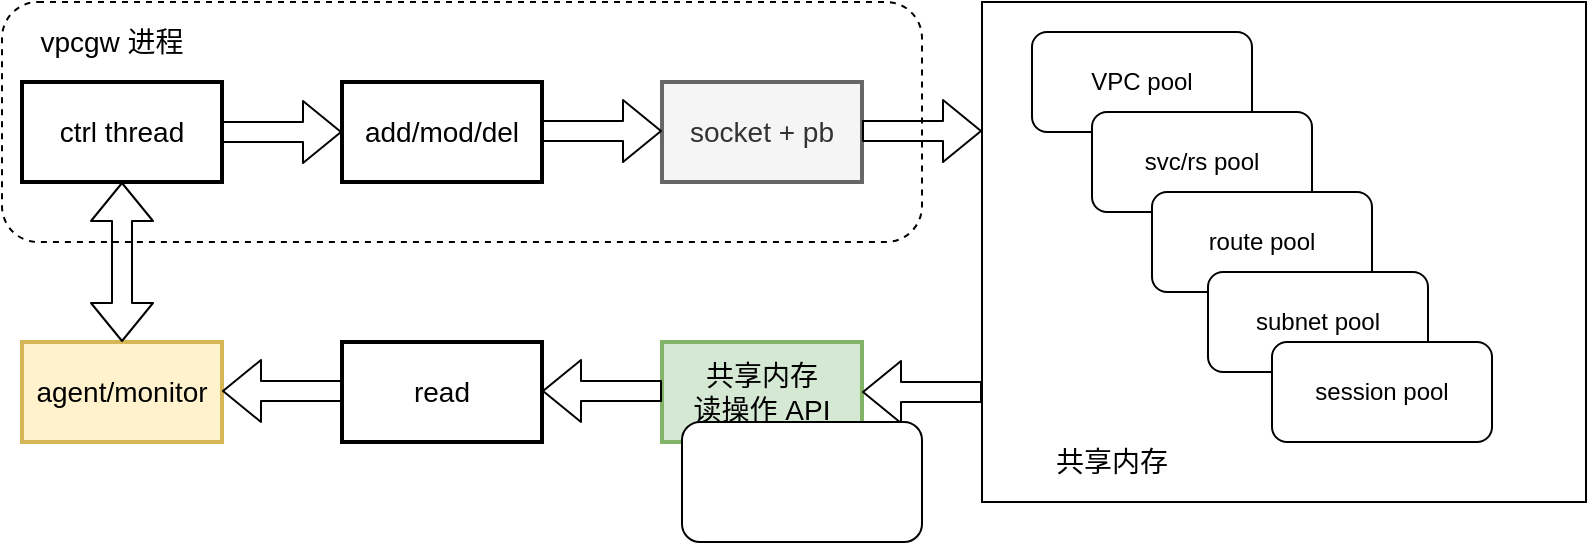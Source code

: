 <mxfile version="14.7.9" type="github">
  <diagram id="LMcJHpCCUInso4aBV7Xp" name="Page-1">
    <mxGraphModel dx="1298" dy="777" grid="1" gridSize="10" guides="1" tooltips="1" connect="1" arrows="1" fold="1" page="1" pageScale="1" pageWidth="850" pageHeight="1100" math="0" shadow="0">
      <root>
        <mxCell id="0" />
        <mxCell id="1" parent="0" />
        <mxCell id="QEVpTL4BTuPDg7btB4Uk-4" value="" style="rounded=1;whiteSpace=wrap;html=1;dashed=1;" vertex="1" parent="1">
          <mxGeometry x="20" y="320" width="460" height="120" as="geometry" />
        </mxCell>
        <mxCell id="wZGf2hzwfSQ06RNssQC4-3" value="" style="rounded=0;whiteSpace=wrap;html=1;" parent="1" vertex="1">
          <mxGeometry x="510" y="320" width="302" height="250" as="geometry" />
        </mxCell>
        <mxCell id="wZGf2hzwfSQ06RNssQC4-4" value="VPC pool" style="rounded=1;whiteSpace=wrap;html=1;" parent="1" vertex="1">
          <mxGeometry x="535" y="335" width="110" height="50" as="geometry" />
        </mxCell>
        <mxCell id="wZGf2hzwfSQ06RNssQC4-5" value="svc/rs pool" style="rounded=1;whiteSpace=wrap;html=1;" parent="1" vertex="1">
          <mxGeometry x="565" y="375" width="110" height="50" as="geometry" />
        </mxCell>
        <mxCell id="wZGf2hzwfSQ06RNssQC4-6" value="route pool" style="rounded=1;whiteSpace=wrap;html=1;" parent="1" vertex="1">
          <mxGeometry x="595" y="415" width="110" height="50" as="geometry" />
        </mxCell>
        <mxCell id="wZGf2hzwfSQ06RNssQC4-7" value="subnet pool" style="rounded=1;whiteSpace=wrap;html=1;" parent="1" vertex="1">
          <mxGeometry x="623" y="455" width="110" height="50" as="geometry" />
        </mxCell>
        <mxCell id="wZGf2hzwfSQ06RNssQC4-9" value="&lt;font style=&quot;font-size: 14px&quot;&gt;共享内存&lt;/font&gt;" style="text;html=1;strokeColor=none;fillColor=none;align=center;verticalAlign=middle;whiteSpace=wrap;rounded=0;strokeWidth=2;" parent="1" vertex="1">
          <mxGeometry x="510" y="540" width="130" height="20" as="geometry" />
        </mxCell>
        <mxCell id="wZGf2hzwfSQ06RNssQC4-10" value="&lt;font style=&quot;font-size: 14px&quot;&gt;ctrl thread&lt;/font&gt;" style="rounded=0;whiteSpace=wrap;html=1;strokeWidth=2;" parent="1" vertex="1">
          <mxGeometry x="30" y="360" width="100" height="50" as="geometry" />
        </mxCell>
        <mxCell id="wZGf2hzwfSQ06RNssQC4-11" value="&lt;font style=&quot;font-size: 14px&quot;&gt;add/mod/del&lt;/font&gt;" style="rounded=0;whiteSpace=wrap;html=1;strokeWidth=2;" parent="1" vertex="1">
          <mxGeometry x="190" y="360" width="100" height="50" as="geometry" />
        </mxCell>
        <mxCell id="wZGf2hzwfSQ06RNssQC4-12" value="&lt;font style=&quot;font-size: 14px&quot;&gt;socket + pb&lt;/font&gt;" style="rounded=0;whiteSpace=wrap;html=1;strokeWidth=2;fillColor=#f5f5f5;strokeColor=#666666;fontColor=#333333;" parent="1" vertex="1">
          <mxGeometry x="350" y="360" width="100" height="50" as="geometry" />
        </mxCell>
        <mxCell id="wZGf2hzwfSQ06RNssQC4-13" value="&lt;font style=&quot;font-size: 14px&quot;&gt;agent/monitor&lt;/font&gt;" style="rounded=0;whiteSpace=wrap;html=1;strokeWidth=2;fillColor=#fff2cc;strokeColor=#d6b656;" parent="1" vertex="1">
          <mxGeometry x="30" y="490" width="100" height="50" as="geometry" />
        </mxCell>
        <mxCell id="wZGf2hzwfSQ06RNssQC4-14" value="&lt;font style=&quot;font-size: 14px&quot;&gt;read&lt;/font&gt;" style="rounded=0;whiteSpace=wrap;html=1;strokeWidth=2;" parent="1" vertex="1">
          <mxGeometry x="190" y="490" width="100" height="50" as="geometry" />
        </mxCell>
        <mxCell id="wZGf2hzwfSQ06RNssQC4-15" value="&lt;span style=&quot;font-size: 14px&quot;&gt;共享内存 &lt;br&gt;读操作 API&lt;/span&gt;" style="rounded=0;whiteSpace=wrap;html=1;strokeWidth=2;fillColor=#d5e8d4;strokeColor=#82b366;" parent="1" vertex="1">
          <mxGeometry x="350" y="490" width="100" height="50" as="geometry" />
        </mxCell>
        <mxCell id="wZGf2hzwfSQ06RNssQC4-17" value="" style="shape=flexArrow;endArrow=classic;html=1;entryX=0;entryY=0.5;entryDx=0;entryDy=0;exitX=1;exitY=0.5;exitDx=0;exitDy=0;" parent="1" source="wZGf2hzwfSQ06RNssQC4-10" target="wZGf2hzwfSQ06RNssQC4-11" edge="1">
          <mxGeometry width="50" height="50" relative="1" as="geometry">
            <mxPoint x="130" y="410" as="sourcePoint" />
            <mxPoint x="180" y="360" as="targetPoint" />
          </mxGeometry>
        </mxCell>
        <mxCell id="wZGf2hzwfSQ06RNssQC4-18" value="" style="shape=flexArrow;endArrow=classic;html=1;entryX=0;entryY=0.5;entryDx=0;entryDy=0;exitX=1;exitY=0.5;exitDx=0;exitDy=0;" parent="1" edge="1">
          <mxGeometry width="50" height="50" relative="1" as="geometry">
            <mxPoint x="290" y="384.5" as="sourcePoint" />
            <mxPoint x="350" y="384.5" as="targetPoint" />
          </mxGeometry>
        </mxCell>
        <mxCell id="wZGf2hzwfSQ06RNssQC4-19" value="" style="shape=flexArrow;endArrow=classic;html=1;entryX=0;entryY=0.5;entryDx=0;entryDy=0;exitX=1;exitY=0.5;exitDx=0;exitDy=0;" parent="1" edge="1">
          <mxGeometry width="50" height="50" relative="1" as="geometry">
            <mxPoint x="450" y="384.5" as="sourcePoint" />
            <mxPoint x="510" y="384.5" as="targetPoint" />
          </mxGeometry>
        </mxCell>
        <mxCell id="wZGf2hzwfSQ06RNssQC4-24" value="" style="shape=flexArrow;endArrow=classic;html=1;entryX=1;entryY=0.5;entryDx=0;entryDy=0;" parent="1" target="wZGf2hzwfSQ06RNssQC4-15" edge="1">
          <mxGeometry width="50" height="50" relative="1" as="geometry">
            <mxPoint x="510" y="515" as="sourcePoint" />
            <mxPoint x="530" y="489" as="targetPoint" />
          </mxGeometry>
        </mxCell>
        <mxCell id="wZGf2hzwfSQ06RNssQC4-25" value="" style="shape=flexArrow;endArrow=classic;html=1;entryX=1;entryY=0.5;entryDx=0;entryDy=0;" parent="1" edge="1">
          <mxGeometry width="50" height="50" relative="1" as="geometry">
            <mxPoint x="350" y="514.5" as="sourcePoint" />
            <mxPoint x="290" y="514.5" as="targetPoint" />
          </mxGeometry>
        </mxCell>
        <mxCell id="wZGf2hzwfSQ06RNssQC4-26" value="" style="shape=flexArrow;endArrow=classic;html=1;entryX=1;entryY=0.5;entryDx=0;entryDy=0;" parent="1" edge="1">
          <mxGeometry width="50" height="50" relative="1" as="geometry">
            <mxPoint x="190" y="514.5" as="sourcePoint" />
            <mxPoint x="130" y="514.5" as="targetPoint" />
          </mxGeometry>
        </mxCell>
        <mxCell id="wZGf2hzwfSQ06RNssQC4-27" value="" style="shape=flexArrow;endArrow=classic;startArrow=classic;html=1;entryX=0.5;entryY=1;entryDx=0;entryDy=0;exitX=0.5;exitY=0;exitDx=0;exitDy=0;" parent="1" source="wZGf2hzwfSQ06RNssQC4-13" target="wZGf2hzwfSQ06RNssQC4-10" edge="1">
          <mxGeometry width="100" height="100" relative="1" as="geometry">
            <mxPoint x="370" y="460" as="sourcePoint" />
            <mxPoint x="470" y="360" as="targetPoint" />
          </mxGeometry>
        </mxCell>
        <mxCell id="QEVpTL4BTuPDg7btB4Uk-2" value="session pool" style="rounded=1;whiteSpace=wrap;html=1;" vertex="1" parent="1">
          <mxGeometry x="655" y="490" width="110" height="50" as="geometry" />
        </mxCell>
        <mxCell id="QEVpTL4BTuPDg7btB4Uk-3" value="" style="rounded=1;whiteSpace=wrap;html=1;" vertex="1" parent="1">
          <mxGeometry x="360" y="530" width="120" height="60" as="geometry" />
        </mxCell>
        <mxCell id="QEVpTL4BTuPDg7btB4Uk-5" value="&lt;font style=&quot;font-size: 14px&quot;&gt;vpcgw 进程&lt;/font&gt;" style="text;html=1;strokeColor=none;fillColor=none;align=center;verticalAlign=middle;whiteSpace=wrap;rounded=0;" vertex="1" parent="1">
          <mxGeometry x="30" y="330" width="90" height="20" as="geometry" />
        </mxCell>
      </root>
    </mxGraphModel>
  </diagram>
</mxfile>
